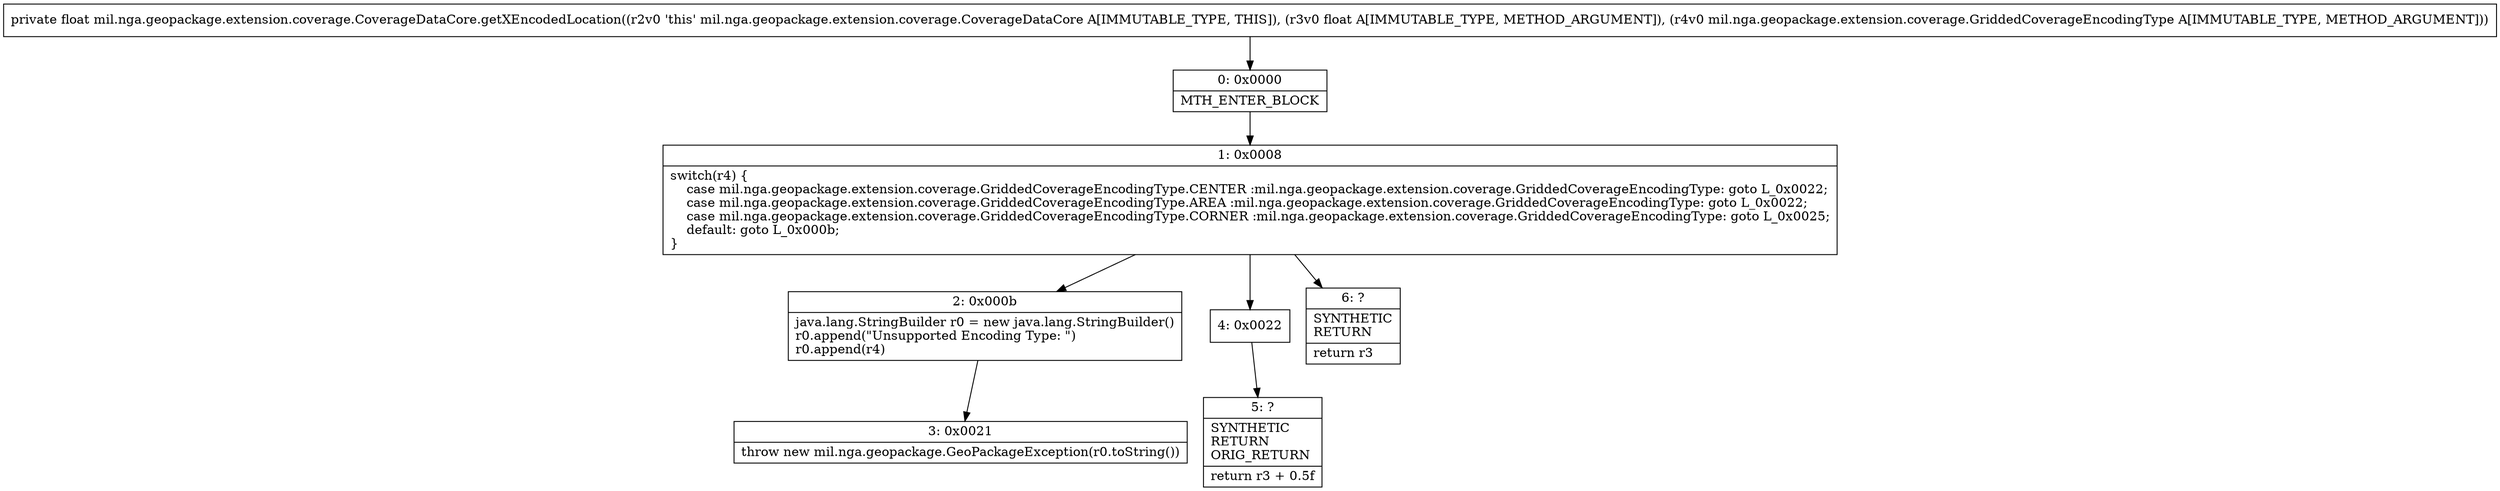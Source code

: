 digraph "CFG formil.nga.geopackage.extension.coverage.CoverageDataCore.getXEncodedLocation(FLmil\/nga\/geopackage\/extension\/coverage\/GriddedCoverageEncodingType;)F" {
Node_0 [shape=record,label="{0\:\ 0x0000|MTH_ENTER_BLOCK\l}"];
Node_1 [shape=record,label="{1\:\ 0x0008|switch(r4) \{\l    case mil.nga.geopackage.extension.coverage.GriddedCoverageEncodingType.CENTER :mil.nga.geopackage.extension.coverage.GriddedCoverageEncodingType: goto L_0x0022;\l    case mil.nga.geopackage.extension.coverage.GriddedCoverageEncodingType.AREA :mil.nga.geopackage.extension.coverage.GriddedCoverageEncodingType: goto L_0x0022;\l    case mil.nga.geopackage.extension.coverage.GriddedCoverageEncodingType.CORNER :mil.nga.geopackage.extension.coverage.GriddedCoverageEncodingType: goto L_0x0025;\l    default: goto L_0x000b;\l\}\l}"];
Node_2 [shape=record,label="{2\:\ 0x000b|java.lang.StringBuilder r0 = new java.lang.StringBuilder()\lr0.append(\"Unsupported Encoding Type: \")\lr0.append(r4)\l}"];
Node_3 [shape=record,label="{3\:\ 0x0021|throw new mil.nga.geopackage.GeoPackageException(r0.toString())\l}"];
Node_4 [shape=record,label="{4\:\ 0x0022}"];
Node_5 [shape=record,label="{5\:\ ?|SYNTHETIC\lRETURN\lORIG_RETURN\l|return r3 + 0.5f\l}"];
Node_6 [shape=record,label="{6\:\ ?|SYNTHETIC\lRETURN\l|return r3\l}"];
MethodNode[shape=record,label="{private float mil.nga.geopackage.extension.coverage.CoverageDataCore.getXEncodedLocation((r2v0 'this' mil.nga.geopackage.extension.coverage.CoverageDataCore A[IMMUTABLE_TYPE, THIS]), (r3v0 float A[IMMUTABLE_TYPE, METHOD_ARGUMENT]), (r4v0 mil.nga.geopackage.extension.coverage.GriddedCoverageEncodingType A[IMMUTABLE_TYPE, METHOD_ARGUMENT])) }"];
MethodNode -> Node_0;
Node_0 -> Node_1;
Node_1 -> Node_2;
Node_1 -> Node_4;
Node_1 -> Node_6;
Node_2 -> Node_3;
Node_4 -> Node_5;
}

